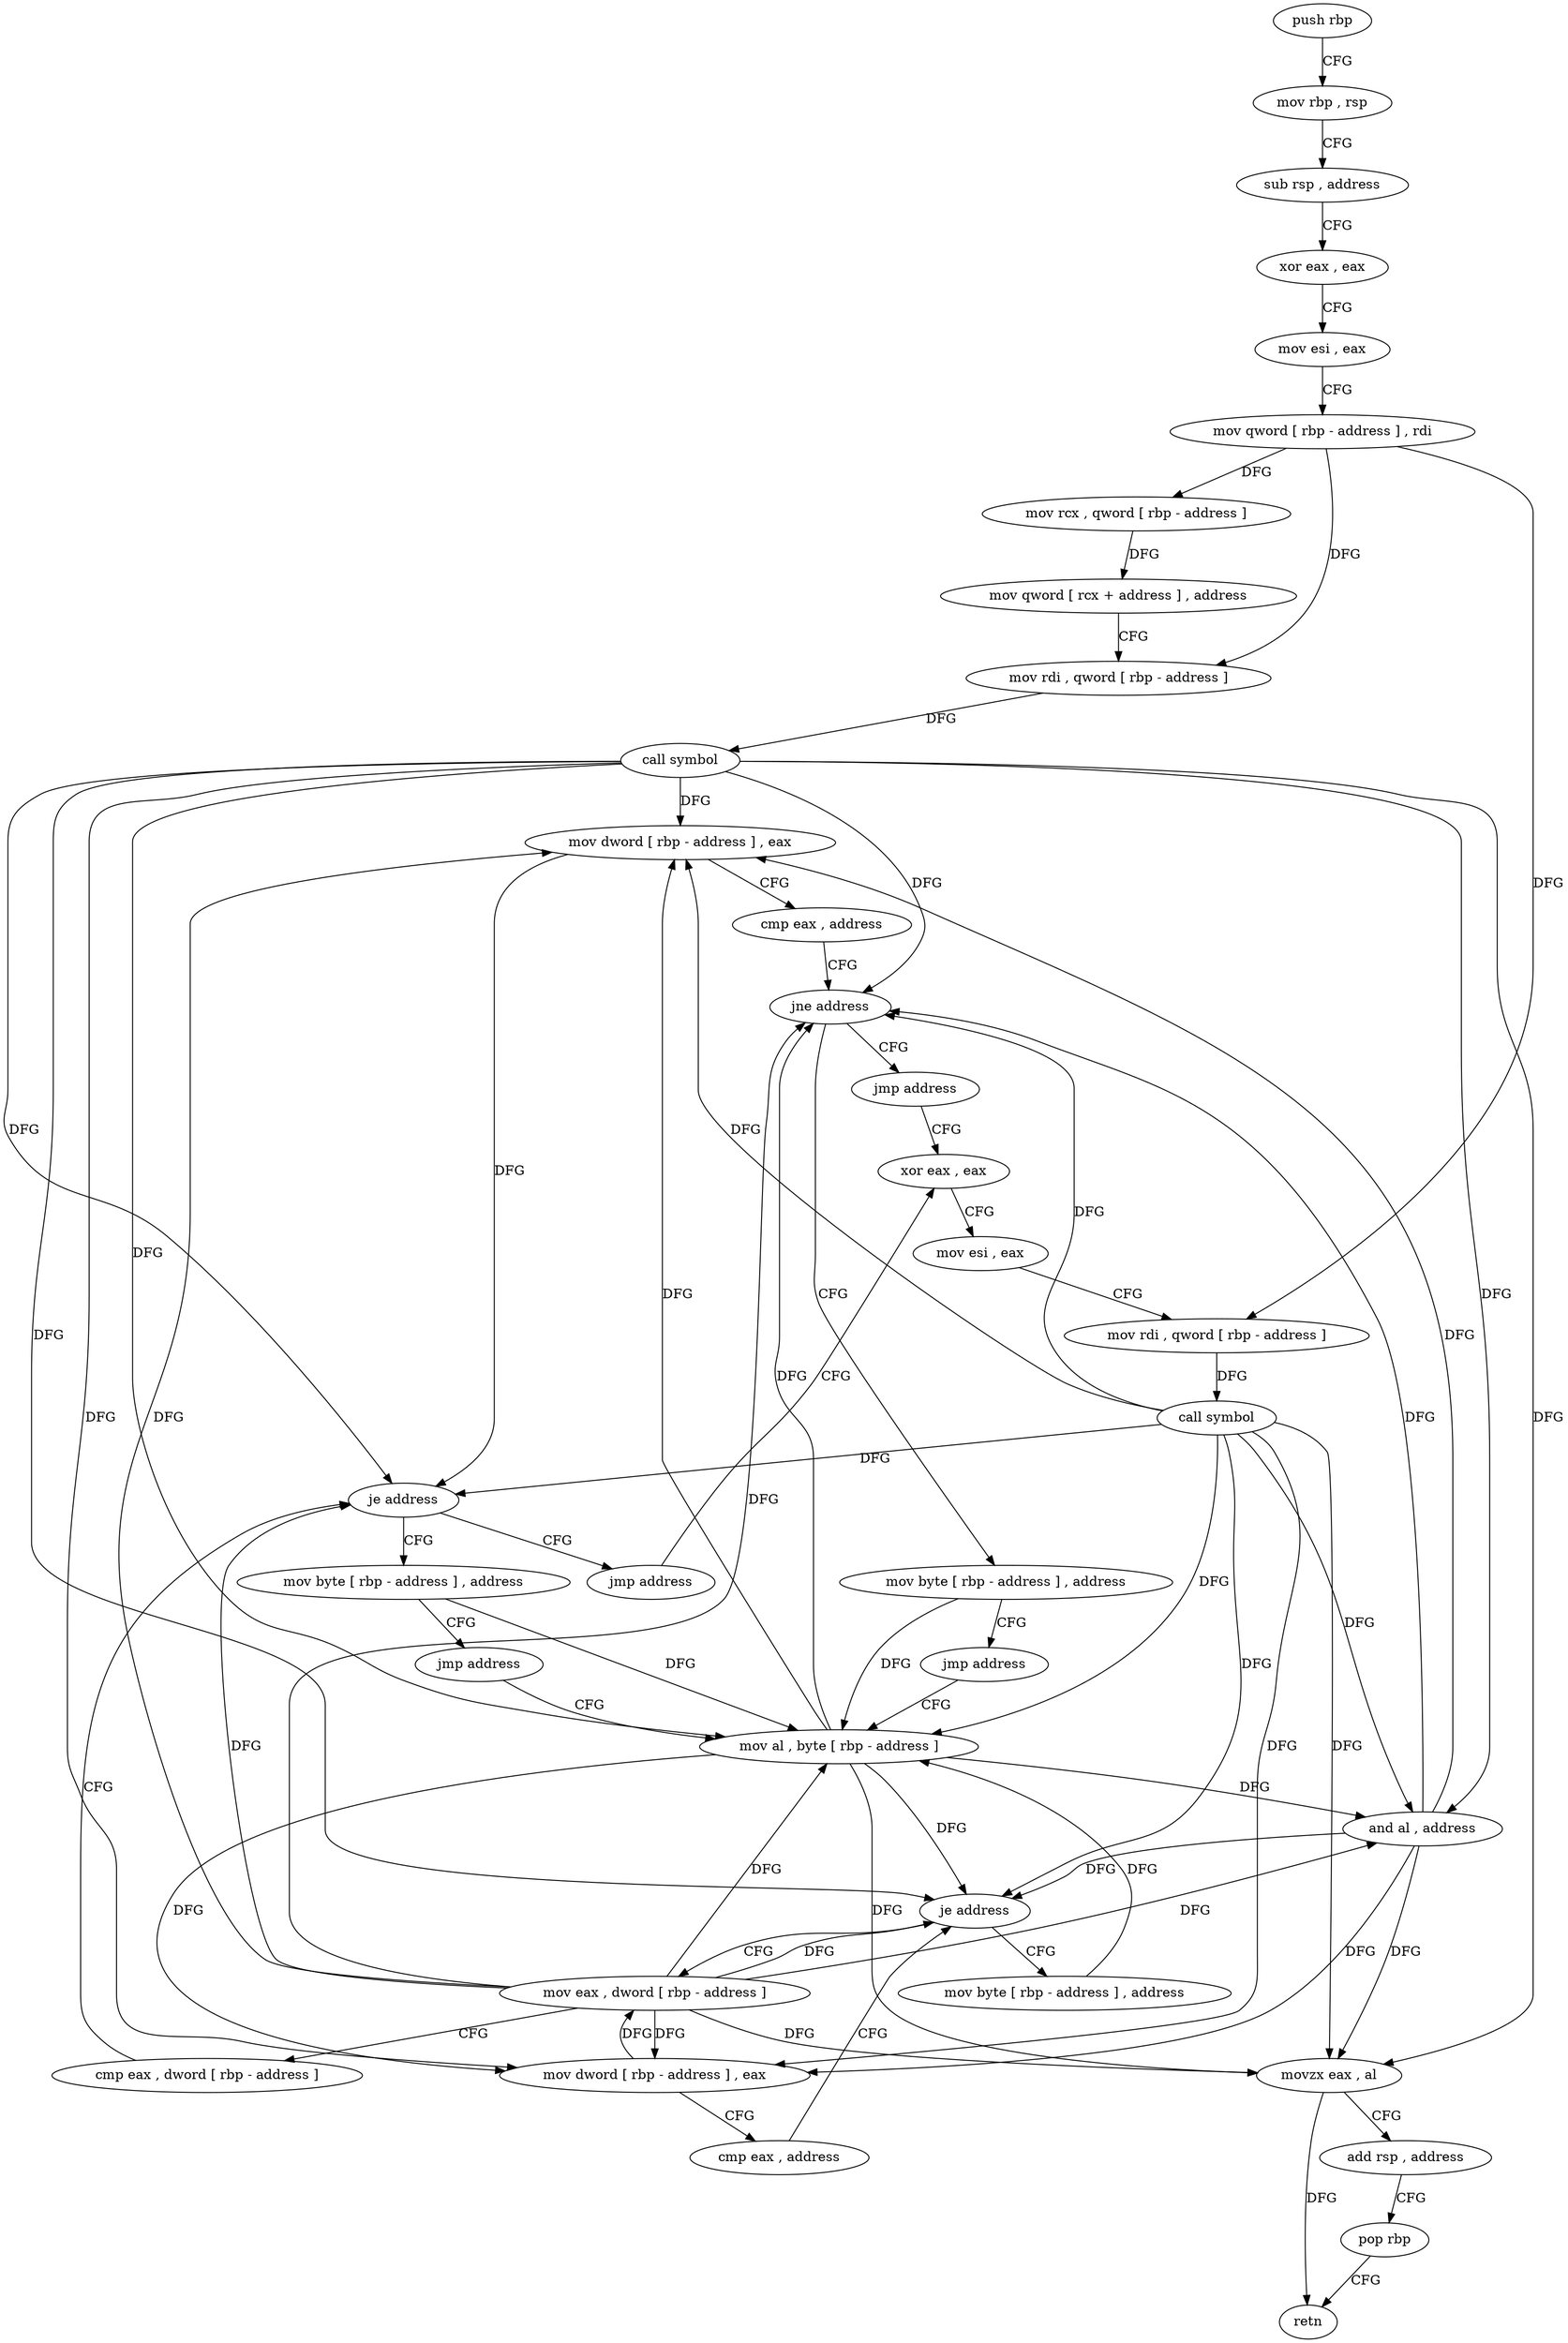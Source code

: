 digraph "func" {
"4213696" [label = "push rbp" ]
"4213697" [label = "mov rbp , rsp" ]
"4213700" [label = "sub rsp , address" ]
"4213704" [label = "xor eax , eax" ]
"4213706" [label = "mov esi , eax" ]
"4213708" [label = "mov qword [ rbp - address ] , rdi" ]
"4213712" [label = "mov rcx , qword [ rbp - address ]" ]
"4213716" [label = "mov qword [ rcx + address ] , address" ]
"4213724" [label = "mov rdi , qword [ rbp - address ]" ]
"4213728" [label = "call symbol" ]
"4213733" [label = "mov dword [ rbp - address ] , eax" ]
"4213736" [label = "cmp eax , address" ]
"4213739" [label = "jne address" ]
"4213754" [label = "jmp address" ]
"4213745" [label = "mov byte [ rbp - address ] , address" ]
"4213759" [label = "xor eax , eax" ]
"4213749" [label = "jmp address" ]
"4213814" [label = "mov al , byte [ rbp - address ]" ]
"4213761" [label = "mov esi , eax" ]
"4213763" [label = "mov rdi , qword [ rbp - address ]" ]
"4213767" [label = "call symbol" ]
"4213772" [label = "mov dword [ rbp - address ] , eax" ]
"4213775" [label = "cmp eax , address" ]
"4213778" [label = "je address" ]
"4213810" [label = "mov byte [ rbp - address ] , address" ]
"4213784" [label = "mov eax , dword [ rbp - address ]" ]
"4213817" [label = "and al , address" ]
"4213819" [label = "movzx eax , al" ]
"4213822" [label = "add rsp , address" ]
"4213826" [label = "pop rbp" ]
"4213827" [label = "retn" ]
"4213787" [label = "cmp eax , dword [ rbp - address ]" ]
"4213790" [label = "je address" ]
"4213805" [label = "jmp address" ]
"4213796" [label = "mov byte [ rbp - address ] , address" ]
"4213800" [label = "jmp address" ]
"4213696" -> "4213697" [ label = "CFG" ]
"4213697" -> "4213700" [ label = "CFG" ]
"4213700" -> "4213704" [ label = "CFG" ]
"4213704" -> "4213706" [ label = "CFG" ]
"4213706" -> "4213708" [ label = "CFG" ]
"4213708" -> "4213712" [ label = "DFG" ]
"4213708" -> "4213724" [ label = "DFG" ]
"4213708" -> "4213763" [ label = "DFG" ]
"4213712" -> "4213716" [ label = "DFG" ]
"4213716" -> "4213724" [ label = "CFG" ]
"4213724" -> "4213728" [ label = "DFG" ]
"4213728" -> "4213733" [ label = "DFG" ]
"4213728" -> "4213739" [ label = "DFG" ]
"4213728" -> "4213772" [ label = "DFG" ]
"4213728" -> "4213778" [ label = "DFG" ]
"4213728" -> "4213814" [ label = "DFG" ]
"4213728" -> "4213817" [ label = "DFG" ]
"4213728" -> "4213819" [ label = "DFG" ]
"4213728" -> "4213790" [ label = "DFG" ]
"4213733" -> "4213736" [ label = "CFG" ]
"4213733" -> "4213790" [ label = "DFG" ]
"4213736" -> "4213739" [ label = "CFG" ]
"4213739" -> "4213754" [ label = "CFG" ]
"4213739" -> "4213745" [ label = "CFG" ]
"4213754" -> "4213759" [ label = "CFG" ]
"4213745" -> "4213749" [ label = "CFG" ]
"4213745" -> "4213814" [ label = "DFG" ]
"4213759" -> "4213761" [ label = "CFG" ]
"4213749" -> "4213814" [ label = "CFG" ]
"4213814" -> "4213817" [ label = "DFG" ]
"4213814" -> "4213733" [ label = "DFG" ]
"4213814" -> "4213739" [ label = "DFG" ]
"4213814" -> "4213772" [ label = "DFG" ]
"4213814" -> "4213778" [ label = "DFG" ]
"4213814" -> "4213819" [ label = "DFG" ]
"4213761" -> "4213763" [ label = "CFG" ]
"4213763" -> "4213767" [ label = "DFG" ]
"4213767" -> "4213772" [ label = "DFG" ]
"4213767" -> "4213733" [ label = "DFG" ]
"4213767" -> "4213739" [ label = "DFG" ]
"4213767" -> "4213778" [ label = "DFG" ]
"4213767" -> "4213814" [ label = "DFG" ]
"4213767" -> "4213817" [ label = "DFG" ]
"4213767" -> "4213819" [ label = "DFG" ]
"4213767" -> "4213790" [ label = "DFG" ]
"4213772" -> "4213775" [ label = "CFG" ]
"4213772" -> "4213784" [ label = "DFG" ]
"4213775" -> "4213778" [ label = "CFG" ]
"4213778" -> "4213810" [ label = "CFG" ]
"4213778" -> "4213784" [ label = "CFG" ]
"4213810" -> "4213814" [ label = "DFG" ]
"4213784" -> "4213787" [ label = "CFG" ]
"4213784" -> "4213733" [ label = "DFG" ]
"4213784" -> "4213739" [ label = "DFG" ]
"4213784" -> "4213772" [ label = "DFG" ]
"4213784" -> "4213778" [ label = "DFG" ]
"4213784" -> "4213817" [ label = "DFG" ]
"4213784" -> "4213819" [ label = "DFG" ]
"4213784" -> "4213814" [ label = "DFG" ]
"4213784" -> "4213790" [ label = "DFG" ]
"4213817" -> "4213819" [ label = "DFG" ]
"4213817" -> "4213733" [ label = "DFG" ]
"4213817" -> "4213739" [ label = "DFG" ]
"4213817" -> "4213772" [ label = "DFG" ]
"4213817" -> "4213778" [ label = "DFG" ]
"4213819" -> "4213822" [ label = "CFG" ]
"4213819" -> "4213827" [ label = "DFG" ]
"4213822" -> "4213826" [ label = "CFG" ]
"4213826" -> "4213827" [ label = "CFG" ]
"4213787" -> "4213790" [ label = "CFG" ]
"4213790" -> "4213805" [ label = "CFG" ]
"4213790" -> "4213796" [ label = "CFG" ]
"4213805" -> "4213759" [ label = "CFG" ]
"4213796" -> "4213800" [ label = "CFG" ]
"4213796" -> "4213814" [ label = "DFG" ]
"4213800" -> "4213814" [ label = "CFG" ]
}
